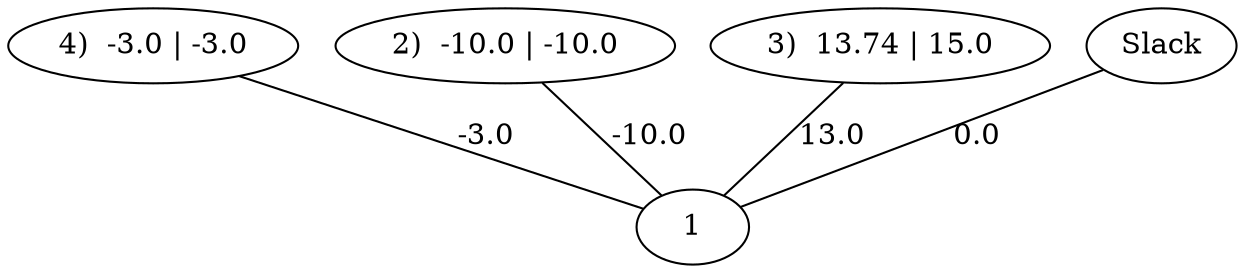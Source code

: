 strict graph G {
  1 [ label="1" ];
  4 [ label="4)  -3.0 | -3.0" ];
  2 [ label="2)  -10.0 | -10.0" ];
  3 [ label="3)  13.74 | 15.0" ];
  0 [ label="Slack" ];
  4 -- 1 [ label="-3.0" ];
  2 -- 1 [ label="-10.0" ];
  3 -- 1 [ label="13.0" ];
  0 -- 1 [ label="0.0" ];
}
